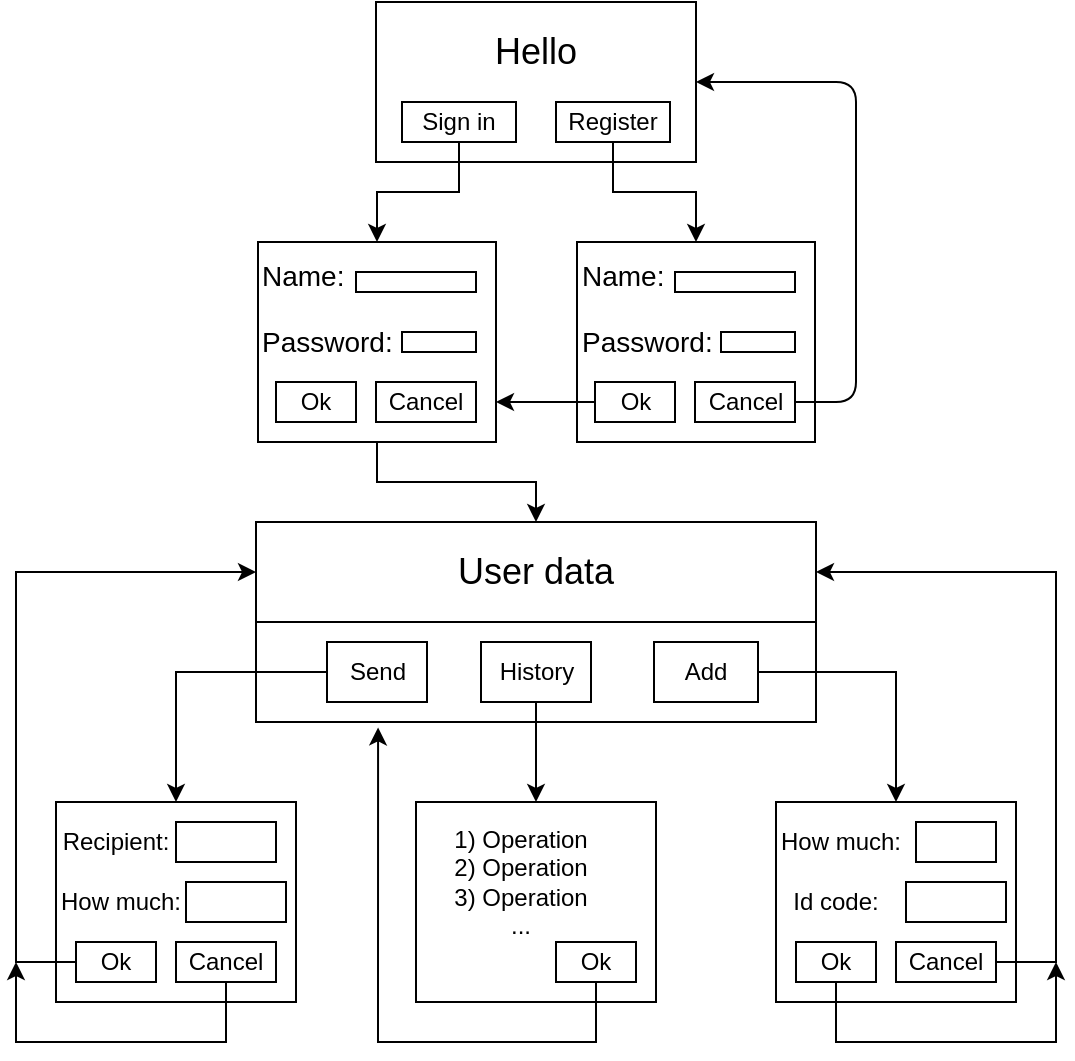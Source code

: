 <mxfile version="12.2.2" type="device" pages="1"><diagram id="RFxYkrIyzc7IHjoQjwrs" name="Страница 1"><mxGraphModel dx="938" dy="514" grid="1" gridSize="10" guides="1" tooltips="1" connect="1" arrows="1" fold="1" page="1" pageScale="1" pageWidth="827" pageHeight="1169" math="0" shadow="0"><root><mxCell id="0"/><mxCell id="1" parent="0"/><mxCell id="Q-bK9ctr8Y2D7HGr1JHA-1" value="&lt;font style=&quot;font-size: 18px&quot;&gt;Hello&lt;/font&gt;&lt;br&gt;&lt;br&gt;&lt;br&gt;" style="rounded=0;whiteSpace=wrap;html=1;align=center;" vertex="1" parent="1"><mxGeometry x="280" y="80" width="160" height="80" as="geometry"/></mxCell><mxCell id="Q-bK9ctr8Y2D7HGr1JHA-55" style="edgeStyle=orthogonalEdgeStyle;rounded=0;orthogonalLoop=1;jettySize=auto;html=1;entryX=0.5;entryY=0;entryDx=0;entryDy=0;" edge="1" parent="1" source="Q-bK9ctr8Y2D7HGr1JHA-8" target="Q-bK9ctr8Y2D7HGr1JHA-13"><mxGeometry relative="1" as="geometry"/></mxCell><mxCell id="Q-bK9ctr8Y2D7HGr1JHA-8" value="Sign in" style="rounded=0;whiteSpace=wrap;html=1;" vertex="1" parent="1"><mxGeometry x="293" y="130" width="57" height="20" as="geometry"/></mxCell><mxCell id="Q-bK9ctr8Y2D7HGr1JHA-56" style="edgeStyle=orthogonalEdgeStyle;rounded=0;orthogonalLoop=1;jettySize=auto;html=1;entryX=0.5;entryY=0;entryDx=0;entryDy=0;" edge="1" parent="1" source="Q-bK9ctr8Y2D7HGr1JHA-10" target="Q-bK9ctr8Y2D7HGr1JHA-31"><mxGeometry relative="1" as="geometry"/></mxCell><mxCell id="Q-bK9ctr8Y2D7HGr1JHA-10" value="Register" style="rounded=0;whiteSpace=wrap;html=1;" vertex="1" parent="1"><mxGeometry x="370" y="130" width="57" height="20" as="geometry"/></mxCell><mxCell id="Q-bK9ctr8Y2D7HGr1JHA-37" value="" style="edgeStyle=orthogonalEdgeStyle;rounded=0;orthogonalLoop=1;jettySize=auto;html=1;" edge="1" parent="1" source="Q-bK9ctr8Y2D7HGr1JHA-13" target="Q-bK9ctr8Y2D7HGr1JHA-36"><mxGeometry relative="1" as="geometry"/></mxCell><mxCell id="Q-bK9ctr8Y2D7HGr1JHA-13" value="&lt;font style=&quot;font-size: 14px&quot;&gt;Name:&lt;br&gt;&lt;br&gt;Password:&lt;br&gt;&lt;br&gt;&lt;br&gt;&lt;/font&gt;" style="rounded=0;whiteSpace=wrap;html=1;align=left;" vertex="1" parent="1"><mxGeometry x="221" y="200" width="119" height="100" as="geometry"/></mxCell><mxCell id="Q-bK9ctr8Y2D7HGr1JHA-21" value="" style="rounded=0;whiteSpace=wrap;html=1;" vertex="1" parent="1"><mxGeometry x="270" y="215" width="60" height="10" as="geometry"/></mxCell><mxCell id="Q-bK9ctr8Y2D7HGr1JHA-22" value="" style="rounded=0;whiteSpace=wrap;html=1;" vertex="1" parent="1"><mxGeometry x="293" y="245" width="37" height="10" as="geometry"/></mxCell><mxCell id="Q-bK9ctr8Y2D7HGr1JHA-29" value="Ok&lt;span style=&quot;color: rgba(0 , 0 , 0 , 0) ; font-family: &amp;#34;helvetica&amp;#34; , &amp;#34;arial&amp;#34; , sans-serif ; font-size: 0px ; white-space: nowrap&quot;&gt;3CmxGraphModel%3E%3Croot%3E%3CmxCell%20id%3D%220%22%2F%3E%3CmxCell%20id%3D%221%22%20parent%3D%220%22%2F%3E%3CmxCell%20id%3D%222%22%20value%3D%22%26lt%3Bfont%20style%3D%26quot%3Bfont-size%3A%2014px%26quot%3B%26gt%3BName%3A%26lt%3Bbr%26gt%3B%26lt%3Bbr%26gt%3BPassword%3A%26lt%3B%2Ffont%26gt%3B%22%20style%3D%22rounded%3D0%3BwhiteSpace%3Dwrap%3Bhtml%3D1%3Balign%3Dleft%3B%22%20vertex%3D%221%22%20parent%3D%221%22%3E%3CmxGeometry%20x%3D%22220%22%20y%3D%22200%22%20width%3D%22120%22%20height%3D%2260%22%20as%3D%22geometry%22%2F%3E%3C%2FmxCell%3E%3CmxCell%20id%3D%223%22%20value%3D%22%22%20style%3D%22rounded%3D0%3BwhiteSpace%3Dwrap%3Bhtml%3D1%3B%22%20vertex%3D%221%22%20parent%3D%221%22%3E%3CmxGeometry%20x%3D%22270%22%20y%3D%22210%22%20width%3D%2260%22%20height%3D%2210%22%20as%3D%22geometry%22%2F%3E%3C%2FmxCell%3E%3CmxCell%20id%3D%224%22%20value%3D%22%22%20style%3D%22rounded%3D0%3BwhiteSpace%3Dwrap%3Bhtml%3D1%3B%22%20vertex%3D%221%22%20parent%3D%221%22%3E%3CmxGeometry%20x%3D%22293%22%20y%3D%22240%22%20width%3D%2237%22%20height%3D%2210%22%20as%3D%22geometry%22%2F%3E%3C%2FmxCell%3E%3C%2Froot%3E%3C%2FmxGraphModel%3&lt;/span&gt;" style="rounded=0;whiteSpace=wrap;html=1;" vertex="1" parent="1"><mxGeometry x="230" y="270" width="40" height="20" as="geometry"/></mxCell><mxCell id="Q-bK9ctr8Y2D7HGr1JHA-30" value="Cancel" style="rounded=0;whiteSpace=wrap;html=1;" vertex="1" parent="1"><mxGeometry x="280" y="270" width="50" height="20" as="geometry"/></mxCell><mxCell id="Q-bK9ctr8Y2D7HGr1JHA-31" value="&lt;font style=&quot;font-size: 14px&quot;&gt;Name:&lt;br&gt;&lt;br&gt;Password:&lt;br&gt;&lt;br&gt;&lt;br&gt;&lt;/font&gt;" style="rounded=0;whiteSpace=wrap;html=1;align=left;" vertex="1" parent="1"><mxGeometry x="380.5" y="200" width="119" height="100" as="geometry"/></mxCell><mxCell id="Q-bK9ctr8Y2D7HGr1JHA-32" value="" style="rounded=0;whiteSpace=wrap;html=1;" vertex="1" parent="1"><mxGeometry x="429.5" y="215" width="60" height="10" as="geometry"/></mxCell><mxCell id="Q-bK9ctr8Y2D7HGr1JHA-33" value="" style="rounded=0;whiteSpace=wrap;html=1;" vertex="1" parent="1"><mxGeometry x="452.5" y="245" width="37" height="10" as="geometry"/></mxCell><mxCell id="Q-bK9ctr8Y2D7HGr1JHA-43" value="" style="edgeStyle=orthogonalEdgeStyle;rounded=0;orthogonalLoop=1;jettySize=auto;html=1;" edge="1" parent="1" source="Q-bK9ctr8Y2D7HGr1JHA-34"><mxGeometry relative="1" as="geometry"><mxPoint x="340" y="280" as="targetPoint"/></mxGeometry></mxCell><mxCell id="Q-bK9ctr8Y2D7HGr1JHA-34" value="Ok&lt;span style=&quot;color: rgba(0 , 0 , 0 , 0) ; font-family: &amp;#34;helvetica&amp;#34; , &amp;#34;arial&amp;#34; , sans-serif ; font-size: 0px ; white-space: nowrap&quot;&gt;3CmxGraphModel%3E%3Croot%3E%3CmxCell%20id%3D%220%22%2F%3E%3CmxCell%20id%3D%221%22%20parent%3D%220%22%2F%3E%3CmxCell%20id%3D%222%22%20value%3D%22%26lt%3Bfont%20style%3D%26quot%3Bfont-size%3A%2014px%26quot%3B%26gt%3BName%3A%26lt%3Bbr%26gt%3B%26lt%3Bbr%26gt%3BPassword%3A%26lt%3B%2Ffont%26gt%3B%22%20style%3D%22rounded%3D0%3BwhiteSpace%3Dwrap%3Bhtml%3D1%3Balign%3Dleft%3B%22%20vertex%3D%221%22%20parent%3D%221%22%3E%3CmxGeometry%20x%3D%22220%22%20y%3D%22200%22%20width%3D%22120%22%20height%3D%2260%22%20as%3D%22geometry%22%2F%3E%3C%2FmxCell%3E%3CmxCell%20id%3D%223%22%20value%3D%22%22%20style%3D%22rounded%3D0%3BwhiteSpace%3Dwrap%3Bhtml%3D1%3B%22%20vertex%3D%221%22%20parent%3D%221%22%3E%3CmxGeometry%20x%3D%22270%22%20y%3D%22210%22%20width%3D%2260%22%20height%3D%2210%22%20as%3D%22geometry%22%2F%3E%3C%2FmxCell%3E%3CmxCell%20id%3D%224%22%20value%3D%22%22%20style%3D%22rounded%3D0%3BwhiteSpace%3Dwrap%3Bhtml%3D1%3B%22%20vertex%3D%221%22%20parent%3D%221%22%3E%3CmxGeometry%20x%3D%22293%22%20y%3D%22240%22%20width%3D%2237%22%20height%3D%2210%22%20as%3D%22geometry%22%2F%3E%3C%2FmxCell%3E%3C%2Froot%3E%3C%2FmxGraphModel%3&lt;/span&gt;" style="rounded=0;whiteSpace=wrap;html=1;" vertex="1" parent="1"><mxGeometry x="389.5" y="270" width="40" height="20" as="geometry"/></mxCell><mxCell id="Q-bK9ctr8Y2D7HGr1JHA-35" value="Cancel" style="rounded=0;whiteSpace=wrap;html=1;" vertex="1" parent="1"><mxGeometry x="439.5" y="270" width="50" height="20" as="geometry"/></mxCell><mxCell id="Q-bK9ctr8Y2D7HGr1JHA-36" value="" style="rounded=0;whiteSpace=wrap;html=1;" vertex="1" parent="1"><mxGeometry x="220" y="340" width="280" height="100" as="geometry"/></mxCell><mxCell id="Q-bK9ctr8Y2D7HGr1JHA-40" value="" style="endArrow=none;html=1;exitX=0;exitY=0.5;exitDx=0;exitDy=0;entryX=1;entryY=0.5;entryDx=0;entryDy=0;" edge="1" parent="1" source="Q-bK9ctr8Y2D7HGr1JHA-36" target="Q-bK9ctr8Y2D7HGr1JHA-36"><mxGeometry width="50" height="50" relative="1" as="geometry"><mxPoint x="220" y="510" as="sourcePoint"/><mxPoint x="270" y="460" as="targetPoint"/></mxGeometry></mxCell><mxCell id="Q-bK9ctr8Y2D7HGr1JHA-41" value="&lt;font style=&quot;font-size: 18px&quot;&gt;User data&lt;/font&gt;" style="text;html=1;strokeColor=none;fillColor=none;align=center;verticalAlign=middle;whiteSpace=wrap;rounded=0;" vertex="1" parent="1"><mxGeometry x="295" y="350" width="130" height="30" as="geometry"/></mxCell><mxCell id="Q-bK9ctr8Y2D7HGr1JHA-42" value="" style="endArrow=classic;html=1;exitX=1;exitY=0.5;exitDx=0;exitDy=0;entryX=1;entryY=0.5;entryDx=0;entryDy=0;" edge="1" parent="1" source="Q-bK9ctr8Y2D7HGr1JHA-35" target="Q-bK9ctr8Y2D7HGr1JHA-1"><mxGeometry width="50" height="50" relative="1" as="geometry"><mxPoint x="530" y="340" as="sourcePoint"/><mxPoint x="580" y="290" as="targetPoint"/><Array as="points"><mxPoint x="520" y="280"/><mxPoint x="520" y="120"/></Array></mxGeometry></mxCell><mxCell id="Q-bK9ctr8Y2D7HGr1JHA-54" style="edgeStyle=orthogonalEdgeStyle;rounded=0;orthogonalLoop=1;jettySize=auto;html=1;entryX=0.5;entryY=0;entryDx=0;entryDy=0;" edge="1" parent="1" source="Q-bK9ctr8Y2D7HGr1JHA-44" target="Q-bK9ctr8Y2D7HGr1JHA-47"><mxGeometry relative="1" as="geometry"/></mxCell><mxCell id="Q-bK9ctr8Y2D7HGr1JHA-44" value="Send" style="rounded=0;whiteSpace=wrap;html=1;" vertex="1" parent="1"><mxGeometry x="255.5" y="400" width="50" height="30" as="geometry"/></mxCell><mxCell id="Q-bK9ctr8Y2D7HGr1JHA-72" style="edgeStyle=orthogonalEdgeStyle;rounded=0;orthogonalLoop=1;jettySize=auto;html=1;entryX=0.5;entryY=0;entryDx=0;entryDy=0;" edge="1" parent="1" source="Q-bK9ctr8Y2D7HGr1JHA-45" target="Q-bK9ctr8Y2D7HGr1JHA-71"><mxGeometry relative="1" as="geometry"/></mxCell><mxCell id="Q-bK9ctr8Y2D7HGr1JHA-45" value="History" style="rounded=0;whiteSpace=wrap;html=1;" vertex="1" parent="1"><mxGeometry x="332.5" y="400" width="55" height="30" as="geometry"/></mxCell><mxCell id="Q-bK9ctr8Y2D7HGr1JHA-70" style="edgeStyle=orthogonalEdgeStyle;rounded=0;orthogonalLoop=1;jettySize=auto;html=1;entryX=0.5;entryY=0;entryDx=0;entryDy=0;" edge="1" parent="1" source="Q-bK9ctr8Y2D7HGr1JHA-46" target="Q-bK9ctr8Y2D7HGr1JHA-62"><mxGeometry relative="1" as="geometry"/></mxCell><mxCell id="Q-bK9ctr8Y2D7HGr1JHA-46" value="Add" style="rounded=0;whiteSpace=wrap;html=1;" vertex="1" parent="1"><mxGeometry x="419" y="400" width="52" height="30" as="geometry"/></mxCell><mxCell id="Q-bK9ctr8Y2D7HGr1JHA-47" value="" style="rounded=0;whiteSpace=wrap;html=1;" vertex="1" parent="1"><mxGeometry x="120" y="480" width="120" height="100" as="geometry"/></mxCell><mxCell id="Q-bK9ctr8Y2D7HGr1JHA-77" style="edgeStyle=orthogonalEdgeStyle;rounded=0;orthogonalLoop=1;jettySize=auto;html=1;entryX=0;entryY=0.25;entryDx=0;entryDy=0;" edge="1" parent="1" source="Q-bK9ctr8Y2D7HGr1JHA-52" target="Q-bK9ctr8Y2D7HGr1JHA-36"><mxGeometry relative="1" as="geometry"><Array as="points"><mxPoint x="100" y="560"/><mxPoint x="100" y="365"/></Array></mxGeometry></mxCell><mxCell id="Q-bK9ctr8Y2D7HGr1JHA-52" value="Ok&lt;span style=&quot;color: rgba(0 , 0 , 0 , 0) ; font-family: &amp;#34;helvetica&amp;#34; , &amp;#34;arial&amp;#34; , sans-serif ; font-size: 0px ; white-space: nowrap&quot;&gt;3CmxGraphModel%3E%3Croot%3E%3CmxCell%20id%3D%220%22%2F%3E%3CmxCell%20id%3D%221%22%20parent%3D%220%22%2F%3E%3CmxCell%20id%3D%222%22%20value%3D%22%26lt%3Bfont%20style%3D%26quot%3Bfont-size%3A%2014px%26quot%3B%26gt%3BName%3A%26lt%3Bbr%26gt%3B%26lt%3Bbr%26gt%3BPassword%3A%26lt%3B%2Ffont%26gt%3B%22%20style%3D%22rounded%3D0%3BwhiteSpace%3Dwrap%3Bhtml%3D1%3Balign%3Dleft%3B%22%20vertex%3D%221%22%20parent%3D%221%22%3E%3CmxGeometry%20x%3D%22220%22%20y%3D%22200%22%20width%3D%22120%22%20height%3D%2260%22%20as%3D%22geometry%22%2F%3E%3C%2FmxCell%3E%3CmxCell%20id%3D%223%22%20value%3D%22%22%20style%3D%22rounded%3D0%3BwhiteSpace%3Dwrap%3Bhtml%3D1%3B%22%20vertex%3D%221%22%20parent%3D%221%22%3E%3CmxGeometry%20x%3D%22270%22%20y%3D%22210%22%20width%3D%2260%22%20height%3D%2210%22%20as%3D%22geometry%22%2F%3E%3C%2FmxCell%3E%3CmxCell%20id%3D%224%22%20value%3D%22%22%20style%3D%22rounded%3D0%3BwhiteSpace%3Dwrap%3Bhtml%3D1%3B%22%20vertex%3D%221%22%20parent%3D%221%22%3E%3CmxGeometry%20x%3D%22293%22%20y%3D%22240%22%20width%3D%2237%22%20height%3D%2210%22%20as%3D%22geometry%22%2F%3E%3C%2FmxCell%3E%3C%2Froot%3E%3C%2FmxGraphModel%3&lt;/span&gt;" style="rounded=0;whiteSpace=wrap;html=1;" vertex="1" parent="1"><mxGeometry x="130" y="550" width="40" height="20" as="geometry"/></mxCell><mxCell id="Q-bK9ctr8Y2D7HGr1JHA-78" style="edgeStyle=orthogonalEdgeStyle;rounded=0;orthogonalLoop=1;jettySize=auto;html=1;" edge="1" parent="1" source="Q-bK9ctr8Y2D7HGr1JHA-53"><mxGeometry relative="1" as="geometry"><mxPoint x="100" y="560" as="targetPoint"/><Array as="points"><mxPoint x="205" y="600"/><mxPoint x="100" y="600"/></Array></mxGeometry></mxCell><mxCell id="Q-bK9ctr8Y2D7HGr1JHA-53" value="Cancel" style="rounded=0;whiteSpace=wrap;html=1;" vertex="1" parent="1"><mxGeometry x="180" y="550" width="50" height="20" as="geometry"/></mxCell><mxCell id="Q-bK9ctr8Y2D7HGr1JHA-57" value="Recipient:" style="text;html=1;strokeColor=none;fillColor=none;align=center;verticalAlign=middle;whiteSpace=wrap;rounded=0;" vertex="1" parent="1"><mxGeometry x="130" y="490" width="40" height="20" as="geometry"/></mxCell><mxCell id="Q-bK9ctr8Y2D7HGr1JHA-58" value="" style="rounded=0;whiteSpace=wrap;html=1;" vertex="1" parent="1"><mxGeometry x="180" y="490" width="50" height="20" as="geometry"/></mxCell><mxCell id="Q-bK9ctr8Y2D7HGr1JHA-59" value="How much:" style="text;html=1;strokeColor=none;fillColor=none;align=center;verticalAlign=middle;whiteSpace=wrap;rounded=0;" vertex="1" parent="1"><mxGeometry x="120" y="520" width="65" height="20" as="geometry"/></mxCell><mxCell id="Q-bK9ctr8Y2D7HGr1JHA-61" value="" style="rounded=0;whiteSpace=wrap;html=1;" vertex="1" parent="1"><mxGeometry x="185" y="520" width="50" height="20" as="geometry"/></mxCell><mxCell id="Q-bK9ctr8Y2D7HGr1JHA-62" value="" style="rounded=0;whiteSpace=wrap;html=1;" vertex="1" parent="1"><mxGeometry x="480" y="480" width="120" height="100" as="geometry"/></mxCell><mxCell id="Q-bK9ctr8Y2D7HGr1JHA-86" style="edgeStyle=orthogonalEdgeStyle;rounded=0;orthogonalLoop=1;jettySize=auto;html=1;" edge="1" parent="1" source="Q-bK9ctr8Y2D7HGr1JHA-63"><mxGeometry relative="1" as="geometry"><mxPoint x="620" y="560" as="targetPoint"/><Array as="points"><mxPoint x="510" y="600"/><mxPoint x="620" y="600"/></Array></mxGeometry></mxCell><mxCell id="Q-bK9ctr8Y2D7HGr1JHA-63" value="Ok&lt;span style=&quot;color: rgba(0 , 0 , 0 , 0) ; font-family: &amp;#34;helvetica&amp;#34; , &amp;#34;arial&amp;#34; , sans-serif ; font-size: 0px ; white-space: nowrap&quot;&gt;3CmxGraphModel%3E%3Croot%3E%3CmxCell%20id%3D%220%22%2F%3E%3CmxCell%20id%3D%221%22%20parent%3D%220%22%2F%3E%3CmxCell%20id%3D%222%22%20value%3D%22%26lt%3Bfont%20style%3D%26quot%3Bfont-size%3A%2014px%26quot%3B%26gt%3BName%3A%26lt%3Bbr%26gt%3B%26lt%3Bbr%26gt%3BPassword%3A%26lt%3B%2Ffont%26gt%3B%22%20style%3D%22rounded%3D0%3BwhiteSpace%3Dwrap%3Bhtml%3D1%3Balign%3Dleft%3B%22%20vertex%3D%221%22%20parent%3D%221%22%3E%3CmxGeometry%20x%3D%22220%22%20y%3D%22200%22%20width%3D%22120%22%20height%3D%2260%22%20as%3D%22geometry%22%2F%3E%3C%2FmxCell%3E%3CmxCell%20id%3D%223%22%20value%3D%22%22%20style%3D%22rounded%3D0%3BwhiteSpace%3Dwrap%3Bhtml%3D1%3B%22%20vertex%3D%221%22%20parent%3D%221%22%3E%3CmxGeometry%20x%3D%22270%22%20y%3D%22210%22%20width%3D%2260%22%20height%3D%2210%22%20as%3D%22geometry%22%2F%3E%3C%2FmxCell%3E%3CmxCell%20id%3D%224%22%20value%3D%22%22%20style%3D%22rounded%3D0%3BwhiteSpace%3Dwrap%3Bhtml%3D1%3B%22%20vertex%3D%221%22%20parent%3D%221%22%3E%3CmxGeometry%20x%3D%22293%22%20y%3D%22240%22%20width%3D%2237%22%20height%3D%2210%22%20as%3D%22geometry%22%2F%3E%3C%2FmxCell%3E%3C%2Froot%3E%3C%2FmxGraphModel%3&lt;/span&gt;" style="rounded=0;whiteSpace=wrap;html=1;" vertex="1" parent="1"><mxGeometry x="490" y="550" width="40" height="20" as="geometry"/></mxCell><mxCell id="Q-bK9ctr8Y2D7HGr1JHA-84" style="edgeStyle=orthogonalEdgeStyle;rounded=0;orthogonalLoop=1;jettySize=auto;html=1;entryX=1;entryY=0.25;entryDx=0;entryDy=0;" edge="1" parent="1" source="Q-bK9ctr8Y2D7HGr1JHA-64" target="Q-bK9ctr8Y2D7HGr1JHA-36"><mxGeometry relative="1" as="geometry"><Array as="points"><mxPoint x="620" y="560"/><mxPoint x="620" y="365"/></Array></mxGeometry></mxCell><mxCell id="Q-bK9ctr8Y2D7HGr1JHA-64" value="Cancel" style="rounded=0;whiteSpace=wrap;html=1;" vertex="1" parent="1"><mxGeometry x="540" y="550" width="50" height="20" as="geometry"/></mxCell><mxCell id="Q-bK9ctr8Y2D7HGr1JHA-66" value="" style="rounded=0;whiteSpace=wrap;html=1;" vertex="1" parent="1"><mxGeometry x="550" y="490" width="40" height="20" as="geometry"/></mxCell><mxCell id="Q-bK9ctr8Y2D7HGr1JHA-67" value="How much:" style="text;html=1;strokeColor=none;fillColor=none;align=center;verticalAlign=middle;whiteSpace=wrap;rounded=0;" vertex="1" parent="1"><mxGeometry x="480" y="490" width="65" height="20" as="geometry"/></mxCell><mxCell id="Q-bK9ctr8Y2D7HGr1JHA-68" value="" style="rounded=0;whiteSpace=wrap;html=1;" vertex="1" parent="1"><mxGeometry x="545" y="520" width="50" height="20" as="geometry"/></mxCell><mxCell id="Q-bK9ctr8Y2D7HGr1JHA-69" value="Id code:" style="text;html=1;strokeColor=none;fillColor=none;align=center;verticalAlign=middle;whiteSpace=wrap;rounded=0;" vertex="1" parent="1"><mxGeometry x="485" y="520" width="50" height="20" as="geometry"/></mxCell><mxCell id="Q-bK9ctr8Y2D7HGr1JHA-71" value="" style="rounded=0;whiteSpace=wrap;html=1;" vertex="1" parent="1"><mxGeometry x="300" y="480" width="120" height="100" as="geometry"/></mxCell><mxCell id="Q-bK9ctr8Y2D7HGr1JHA-79" style="edgeStyle=orthogonalEdgeStyle;rounded=0;orthogonalLoop=1;jettySize=auto;html=1;entryX=0.218;entryY=1.027;entryDx=0;entryDy=0;entryPerimeter=0;" edge="1" parent="1" source="Q-bK9ctr8Y2D7HGr1JHA-73" target="Q-bK9ctr8Y2D7HGr1JHA-36"><mxGeometry relative="1" as="geometry"><Array as="points"><mxPoint x="390" y="600"/><mxPoint x="281" y="600"/></Array></mxGeometry></mxCell><mxCell id="Q-bK9ctr8Y2D7HGr1JHA-73" value="Ok" style="rounded=0;whiteSpace=wrap;html=1;" vertex="1" parent="1"><mxGeometry x="370" y="550" width="40" height="20" as="geometry"/></mxCell><mxCell id="Q-bK9ctr8Y2D7HGr1JHA-74" value="1) Operation&lt;br&gt;2) Operation&lt;br&gt;3) Operation&lt;br&gt;..." style="text;html=1;strokeColor=none;fillColor=none;align=center;verticalAlign=middle;whiteSpace=wrap;rounded=0;" vertex="1" parent="1"><mxGeometry x="295" y="510" width="115" height="20" as="geometry"/></mxCell></root></mxGraphModel></diagram></mxfile>